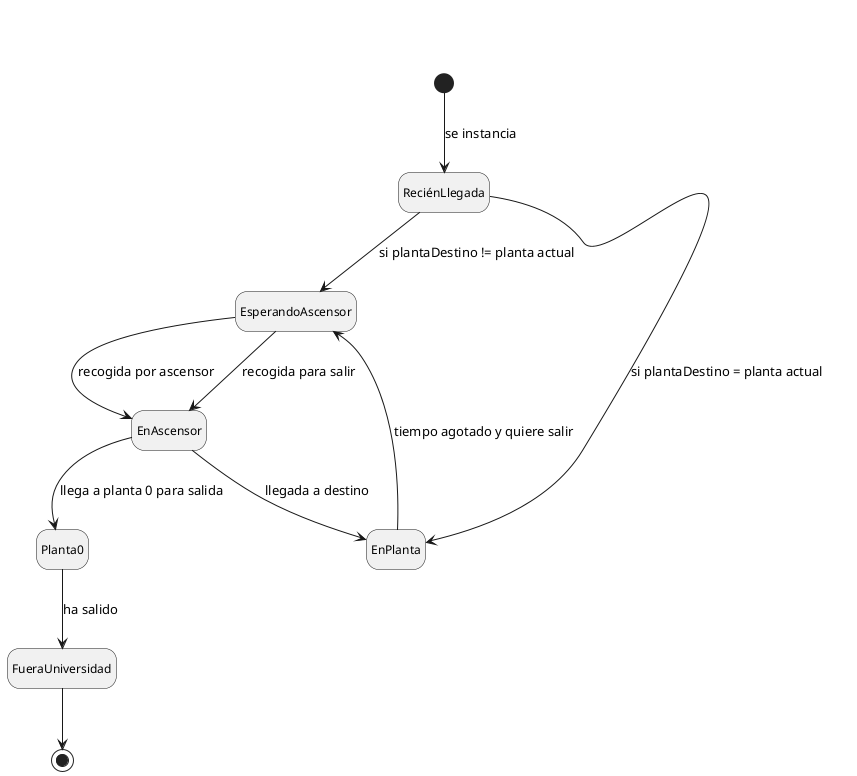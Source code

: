 @startuml
' =========================
' Diagrama de Estados (Persona)
' =========================
hide empty description
skinparam stateFontSize 12

[*] --> ReciénLlegada : se instancia
ReciénLlegada --> EsperandoAscensor : si plantaDestino != planta actual
ReciénLlegada --> EnPlanta : si plantaDestino = planta actual

EsperandoAscensor --> EnAscensor : recogida por ascensor
EnAscensor --> EnPlanta : llegada a destino

EnPlanta --> EsperandoAscensor : tiempo agotado y quiere salir
EsperandoAscensor --> EnAscensor : recogida para salir
EnAscensor --> Planta0 : llega a planta 0 para salida
Planta0 --> FueraUniversidad : ha salido
FueraUniversidad --> [*]

@enduml
